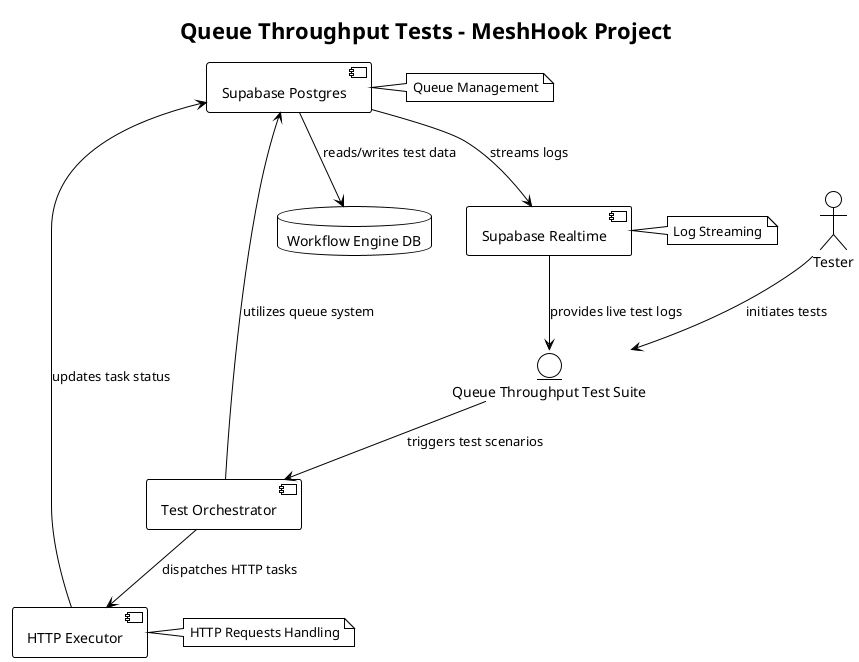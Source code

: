 @startuml
!theme plain

title Queue Throughput Tests - MeshHook Project

actor Tester
entity "Queue Throughput Test Suite" as TestSuite
component "Test Orchestrator" as Orchestrator
component "Supabase Postgres" as Postgres
component "Supabase Realtime" as Realtime
component "HTTP Executor" as Executor
database "Workflow Engine DB" as WorkflowDB

Tester --> TestSuite : initiates tests
TestSuite --> Orchestrator : triggers test scenarios
Orchestrator --> Postgres : utilizes queue system
Orchestrator --> Executor : dispatches HTTP tasks
Postgres --> WorkflowDB : reads/writes test data
Postgres --> Realtime : streams logs
Realtime --> TestSuite : provides live test logs
Executor --> Postgres : updates task status

note right of Postgres : Queue Management
note right of Realtime : Log Streaming
note right of Executor : HTTP Requests Handling

@enduml